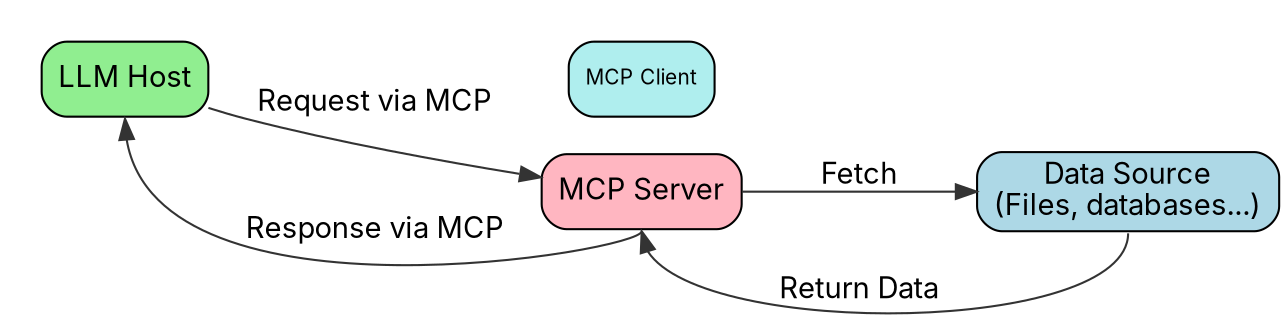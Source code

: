 digraph LLMMCPDataFlow {
    rankdir=LR; // Layout from Left to Right
    node [shape=box, style="filled,rounded", fontname="Inter"];
    edge [fontname="Inter", color="#333333"];

    // Nodes with different colors
    "LLM Host" [label="LLM Host", fillcolor="#90EE90"]; // Light Green
    "MCP Client" [label="MCP Client", shape=box, style="filled,rounded", fillcolor="#AFEEEE", fontsize=10]; // Pale Turquoise - nested inside LLM Host conceptually

    "MCP Server" [label="MCP Server", fillcolor="#FFB6C1"]; // Light Pink

    "Data Source" [label="Data Source\n(Files, databases...)", fillcolor="#ADD8E6"]; // Light Blue

    // Grouping MCP Client inside LLM Host visually (conceptual, not structural in DOT)
    // For a true nested box, it's more complex in pure DOT. This is a visual hint.
    subgraph cluster_llm {
        label=""; // No label for the cluster itself
        style=invis; // Make the cluster invisible so it just positions things
        "LLM Host";
        "MCP Client";
        "LLM Host" -> "MCP Client" [style=invis, dir=none, weight=10]; // Invisible link to keep them close
    }

    // Edges (Flow)
    "LLM Host" -> "MCP Server" [label="Request via MCP"];
    "MCP Server" -> "LLM Host" [label="Response via MCP", headport=s, tailport=s]; // Ensures arrows don't overlap too much

    "MCP Server" -> "Data Source" [label="Fetch"];
    "Data Source" -> "MCP Server" [label="Return Data", headport=s, tailport=s]; // Ensures arrows don't overlap too much

    // Optional: Arrows directly between LLM Host and MCP Client to explicitly show relationship within LLM Host context
    // "LLM Host" -> "MCP Client" [label="Initiate Request", dir=forward];
    // "MCP Client" -> "LLM Host" [label="Receive Response", dir=forward];
}
